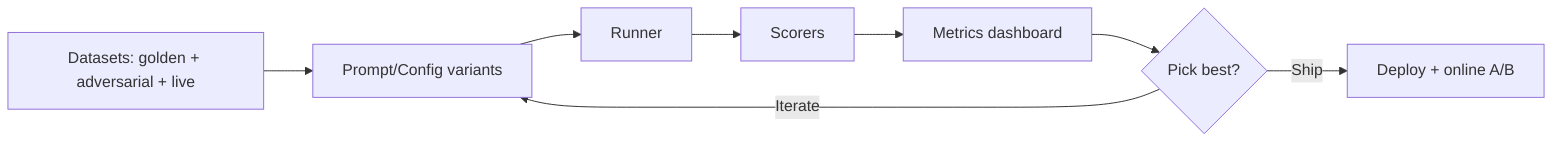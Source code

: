 flowchart LR
  D[Datasets: golden + adversarial + live] --> P[Prompt/Config variants]
  P --> R[Runner]
  R --> S[Scorers]
  S --> M[Metrics dashboard]
  M --> T{Pick best?}
  T -- Iterate --> P
  T -- Ship --> X[Deploy + online A/B]